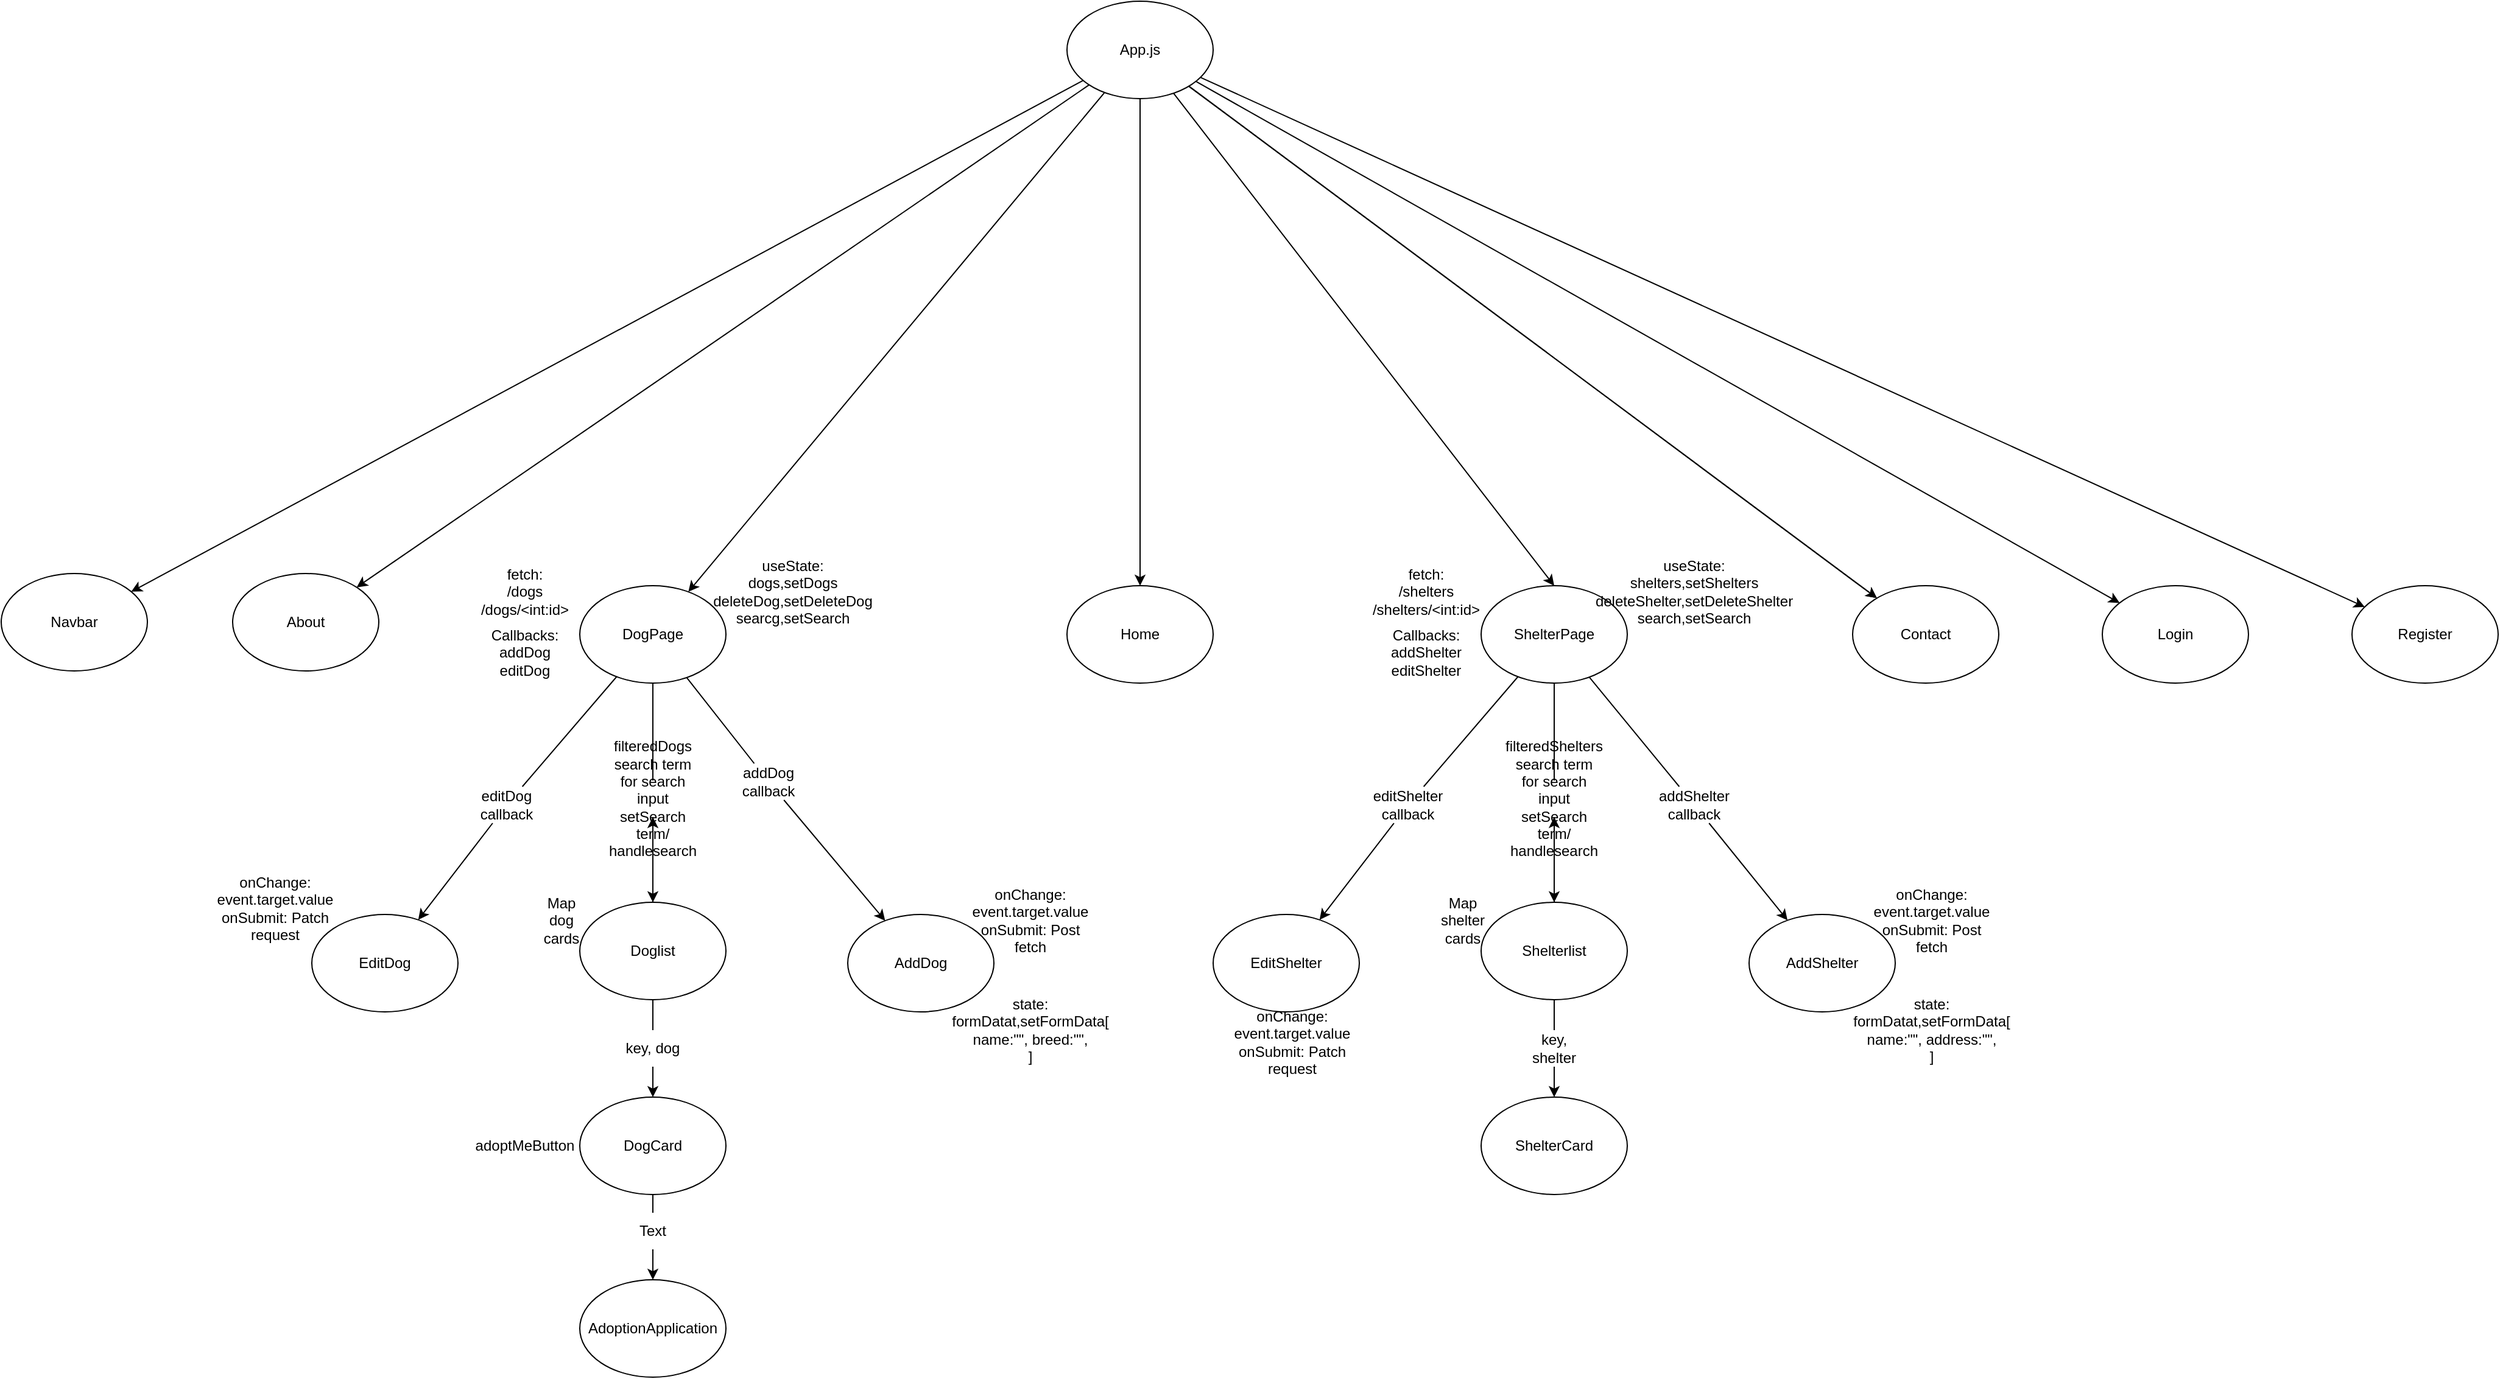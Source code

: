 <mxfile>
    <diagram id="dPHrZzhrnpa14u5o4RpN" name="Page-1">
        <mxGraphModel dx="1661" dy="525" grid="1" gridSize="10" guides="1" tooltips="1" connect="1" arrows="1" fold="1" page="1" pageScale="1" pageWidth="850" pageHeight="1100" math="0" shadow="0">
            <root>
                <mxCell id="0"/>
                <mxCell id="1" parent="0"/>
                <mxCell id="4" value="" style="edgeStyle=none;html=1;" parent="1" source="2" target="3" edge="1">
                    <mxGeometry relative="1" as="geometry"/>
                </mxCell>
                <mxCell id="62" style="edgeStyle=none;html=1;entryX=0.5;entryY=0;entryDx=0;entryDy=0;" parent="1" source="2" target="41" edge="1">
                    <mxGeometry relative="1" as="geometry"/>
                </mxCell>
                <mxCell id="66" value="" style="edgeStyle=none;html=1;" parent="1" source="2" target="65" edge="1">
                    <mxGeometry relative="1" as="geometry"/>
                </mxCell>
                <mxCell id="68" value="" style="edgeStyle=none;html=1;" parent="1" source="2" target="67" edge="1">
                    <mxGeometry relative="1" as="geometry"/>
                </mxCell>
                <mxCell id="70" value="" style="edgeStyle=none;html=1;" parent="1" source="2" target="67" edge="1">
                    <mxGeometry relative="1" as="geometry"/>
                </mxCell>
                <mxCell id="72" value="" style="edgeStyle=none;html=1;" parent="1" source="2" target="71" edge="1">
                    <mxGeometry relative="1" as="geometry"/>
                </mxCell>
                <mxCell id="74" value="" style="edgeStyle=none;html=1;" parent="1" source="2" target="73" edge="1">
                    <mxGeometry relative="1" as="geometry"/>
                </mxCell>
                <mxCell id="76" value="" style="edgeStyle=none;html=1;" parent="1" source="2" target="75" edge="1">
                    <mxGeometry relative="1" as="geometry"/>
                </mxCell>
                <mxCell id="78" value="" style="edgeStyle=none;html=1;" parent="1" source="2" target="77" edge="1">
                    <mxGeometry relative="1" as="geometry"/>
                </mxCell>
                <mxCell id="2" value="App.js" style="ellipse;whiteSpace=wrap;html=1;" parent="1" vertex="1">
                    <mxGeometry x="365" width="120" height="80" as="geometry"/>
                </mxCell>
                <mxCell id="10" value="" style="edgeStyle=none;html=1;startArrow=none;" parent="1" source="23" target="9" edge="1">
                    <mxGeometry relative="1" as="geometry"/>
                </mxCell>
                <mxCell id="16" value="" style="edgeStyle=none;html=1;startArrow=none;" parent="1" source="28" target="15" edge="1">
                    <mxGeometry relative="1" as="geometry"/>
                </mxCell>
                <mxCell id="18" value="" style="edgeStyle=none;html=1;startArrow=none;" parent="1" source="31" target="17" edge="1">
                    <mxGeometry relative="1" as="geometry"/>
                </mxCell>
                <mxCell id="3" value="DogPage" style="ellipse;whiteSpace=wrap;html=1;" parent="1" vertex="1">
                    <mxGeometry x="-35" y="480" width="120" height="80" as="geometry"/>
                </mxCell>
                <mxCell id="14" value="" style="edgeStyle=none;html=1;startArrow=none;" parent="1" source="37" target="13" edge="1">
                    <mxGeometry relative="1" as="geometry"/>
                </mxCell>
                <mxCell id="26" style="edgeStyle=none;html=1;entryX=0.5;entryY=1;entryDx=0;entryDy=0;" parent="1" source="9" target="23" edge="1">
                    <mxGeometry relative="1" as="geometry"/>
                </mxCell>
                <mxCell id="9" value="Doglist" style="ellipse;whiteSpace=wrap;html=1;" parent="1" vertex="1">
                    <mxGeometry x="-35" y="740" width="120" height="80" as="geometry"/>
                </mxCell>
                <mxCell id="79" style="edgeStyle=none;html=1;startArrow=none;" edge="1" parent="1" source="82">
                    <mxGeometry relative="1" as="geometry">
                        <mxPoint x="25" y="1050" as="targetPoint"/>
                    </mxGeometry>
                </mxCell>
                <mxCell id="13" value="DogCard" style="ellipse;whiteSpace=wrap;html=1;" parent="1" vertex="1">
                    <mxGeometry x="-35" y="900" width="120" height="80" as="geometry"/>
                </mxCell>
                <mxCell id="15" value="AddDog" style="ellipse;whiteSpace=wrap;html=1;" parent="1" vertex="1">
                    <mxGeometry x="185" y="750" width="120" height="80" as="geometry"/>
                </mxCell>
                <mxCell id="17" value="EditDog" style="ellipse;whiteSpace=wrap;html=1;" parent="1" vertex="1">
                    <mxGeometry x="-255" y="750" width="120" height="80" as="geometry"/>
                </mxCell>
                <mxCell id="19" value="useState:&lt;br&gt;dogs,setDogs&lt;br&gt;deleteDog,setDeleteDog&lt;br&gt;searcg,setSearch" style="text;html=1;strokeColor=none;fillColor=none;align=center;verticalAlign=middle;whiteSpace=wrap;rounded=0;" parent="1" vertex="1">
                    <mxGeometry x="95" y="470" width="90" height="30" as="geometry"/>
                </mxCell>
                <mxCell id="20" value="fetch:&lt;br&gt;/dogs&lt;br&gt;/dogs/&amp;lt;int:id&amp;gt;" style="text;html=1;strokeColor=none;fillColor=none;align=center;verticalAlign=middle;whiteSpace=wrap;rounded=0;" parent="1" vertex="1">
                    <mxGeometry x="-125" y="470" width="90" height="30" as="geometry"/>
                </mxCell>
                <mxCell id="21" value="Callbacks:&lt;br&gt;addDog&lt;br&gt;editDog" style="text;html=1;strokeColor=none;fillColor=none;align=center;verticalAlign=middle;whiteSpace=wrap;rounded=0;" parent="1" vertex="1">
                    <mxGeometry x="-125" y="520" width="90" height="30" as="geometry"/>
                </mxCell>
                <mxCell id="22" value="" style="edgeStyle=none;html=1;endArrow=none;" parent="1" source="3" target="23" edge="1">
                    <mxGeometry relative="1" as="geometry">
                        <mxPoint x="25" y="560" as="sourcePoint"/>
                        <mxPoint x="25" y="650" as="targetPoint"/>
                    </mxGeometry>
                </mxCell>
                <mxCell id="23" value="filteredDogs&lt;br&gt;search term for search input&lt;br&gt;setSearch term/ handlesearch" style="text;html=1;strokeColor=none;fillColor=none;align=center;verticalAlign=middle;whiteSpace=wrap;rounded=0;" parent="1" vertex="1">
                    <mxGeometry x="-5" y="640" width="60" height="30" as="geometry"/>
                </mxCell>
                <mxCell id="27" value="" style="edgeStyle=none;html=1;endArrow=none;" parent="1" source="3" target="28" edge="1">
                    <mxGeometry relative="1" as="geometry">
                        <mxPoint x="53.666" y="555.139" as="sourcePoint"/>
                        <mxPoint x="216.297" y="754.874" as="targetPoint"/>
                    </mxGeometry>
                </mxCell>
                <mxCell id="28" value="addDog callback" style="text;html=1;strokeColor=none;fillColor=none;align=center;verticalAlign=middle;whiteSpace=wrap;rounded=0;" parent="1" vertex="1">
                    <mxGeometry x="90" y="626" width="60" height="30" as="geometry"/>
                </mxCell>
                <mxCell id="30" value="" style="edgeStyle=none;html=1;endArrow=none;" parent="1" source="3" target="31" edge="1">
                    <mxGeometry relative="1" as="geometry">
                        <mxPoint x="-3.554" y="555.18" as="sourcePoint"/>
                        <mxPoint x="-166.317" y="754.867" as="targetPoint"/>
                    </mxGeometry>
                </mxCell>
                <mxCell id="31" value="editDog&lt;br&gt;callback" style="text;html=1;strokeColor=none;fillColor=none;align=center;verticalAlign=middle;whiteSpace=wrap;rounded=0;" parent="1" vertex="1">
                    <mxGeometry x="-125" y="645" width="60" height="30" as="geometry"/>
                </mxCell>
                <mxCell id="32" value="onChange:&lt;br&gt;event.target.value onSubmit: Post fetch" style="text;html=1;strokeColor=none;fillColor=none;align=center;verticalAlign=middle;whiteSpace=wrap;rounded=0;" parent="1" vertex="1">
                    <mxGeometry x="305" y="740" width="60" height="30" as="geometry"/>
                </mxCell>
                <mxCell id="33" value="state:&lt;br&gt;formDatat,setFormData[&lt;br&gt;name:&quot;&quot;, breed:&quot;&quot;,&lt;br&gt;]" style="text;html=1;strokeColor=none;fillColor=none;align=center;verticalAlign=middle;whiteSpace=wrap;rounded=0;" parent="1" vertex="1">
                    <mxGeometry x="305" y="830" width="60" height="30" as="geometry"/>
                </mxCell>
                <mxCell id="34" value="onChange:&lt;br&gt;event.target.value onSubmit: Patch request" style="text;html=1;strokeColor=none;fillColor=none;align=center;verticalAlign=middle;whiteSpace=wrap;rounded=0;" parent="1" vertex="1">
                    <mxGeometry x="-315" y="730" width="60" height="30" as="geometry"/>
                </mxCell>
                <mxCell id="35" value="Map dog cards" style="text;html=1;strokeColor=none;fillColor=none;align=center;verticalAlign=middle;whiteSpace=wrap;rounded=0;" parent="1" vertex="1">
                    <mxGeometry x="-65" y="740" width="30" height="30" as="geometry"/>
                </mxCell>
                <mxCell id="36" value="" style="edgeStyle=none;html=1;endArrow=none;" parent="1" source="9" target="37" edge="1">
                    <mxGeometry relative="1" as="geometry">
                        <mxPoint x="25" y="830" as="sourcePoint"/>
                        <mxPoint x="25" y="900" as="targetPoint"/>
                    </mxGeometry>
                </mxCell>
                <mxCell id="37" value="key, dog" style="text;html=1;strokeColor=none;fillColor=none;align=center;verticalAlign=middle;whiteSpace=wrap;rounded=0;" parent="1" vertex="1">
                    <mxGeometry x="-5" y="845" width="60" height="30" as="geometry"/>
                </mxCell>
                <mxCell id="38" value="" style="edgeStyle=none;html=1;startArrow=none;" parent="1" source="52" target="44" edge="1">
                    <mxGeometry relative="1" as="geometry"/>
                </mxCell>
                <mxCell id="39" value="" style="edgeStyle=none;html=1;startArrow=none;" parent="1" source="54" target="46" edge="1">
                    <mxGeometry relative="1" as="geometry"/>
                </mxCell>
                <mxCell id="40" value="" style="edgeStyle=none;html=1;startArrow=none;" parent="1" source="56" target="47" edge="1">
                    <mxGeometry relative="1" as="geometry"/>
                </mxCell>
                <mxCell id="41" value="ShelterPage" style="ellipse;whiteSpace=wrap;html=1;" parent="1" vertex="1">
                    <mxGeometry x="705" y="480" width="120" height="80" as="geometry"/>
                </mxCell>
                <mxCell id="42" value="" style="edgeStyle=none;html=1;startArrow=none;" parent="1" source="61" target="45" edge="1">
                    <mxGeometry relative="1" as="geometry"/>
                </mxCell>
                <mxCell id="43" style="edgeStyle=none;html=1;entryX=0.5;entryY=1;entryDx=0;entryDy=0;" parent="1" source="44" target="52" edge="1">
                    <mxGeometry relative="1" as="geometry"/>
                </mxCell>
                <mxCell id="44" value="Shelterlist" style="ellipse;whiteSpace=wrap;html=1;" parent="1" vertex="1">
                    <mxGeometry x="705" y="740" width="120" height="80" as="geometry"/>
                </mxCell>
                <mxCell id="45" value="ShelterCard" style="ellipse;whiteSpace=wrap;html=1;" parent="1" vertex="1">
                    <mxGeometry x="705" y="900" width="120" height="80" as="geometry"/>
                </mxCell>
                <mxCell id="46" value="AddShelter" style="ellipse;whiteSpace=wrap;html=1;" parent="1" vertex="1">
                    <mxGeometry x="925" y="750" width="120" height="80" as="geometry"/>
                </mxCell>
                <mxCell id="47" value="EditShelter" style="ellipse;whiteSpace=wrap;html=1;" parent="1" vertex="1">
                    <mxGeometry x="485" y="750" width="120" height="80" as="geometry"/>
                </mxCell>
                <mxCell id="48" value="useState:&lt;br&gt;shelters,setShelters&lt;br&gt;deleteShelter,setDeleteShelter&lt;br&gt;search,setSearch" style="text;html=1;strokeColor=none;fillColor=none;align=center;verticalAlign=middle;whiteSpace=wrap;rounded=0;" parent="1" vertex="1">
                    <mxGeometry x="835" y="470" width="90" height="30" as="geometry"/>
                </mxCell>
                <mxCell id="49" value="fetch:&lt;br&gt;/shelters&lt;br&gt;/shelters/&amp;lt;int:id&amp;gt;" style="text;html=1;strokeColor=none;fillColor=none;align=center;verticalAlign=middle;whiteSpace=wrap;rounded=0;" parent="1" vertex="1">
                    <mxGeometry x="615" y="470" width="90" height="30" as="geometry"/>
                </mxCell>
                <mxCell id="50" value="Callbacks:&lt;br&gt;addShelter&lt;br&gt;editShelter" style="text;html=1;strokeColor=none;fillColor=none;align=center;verticalAlign=middle;whiteSpace=wrap;rounded=0;" parent="1" vertex="1">
                    <mxGeometry x="615" y="520" width="90" height="30" as="geometry"/>
                </mxCell>
                <mxCell id="51" value="" style="edgeStyle=none;html=1;endArrow=none;" parent="1" source="41" target="52" edge="1">
                    <mxGeometry relative="1" as="geometry">
                        <mxPoint x="765" y="560" as="sourcePoint"/>
                        <mxPoint x="765" y="650" as="targetPoint"/>
                    </mxGeometry>
                </mxCell>
                <mxCell id="52" value="filteredShelters&lt;br&gt;search term for search input&lt;br&gt;setSearch term/ handlesearch" style="text;html=1;strokeColor=none;fillColor=none;align=center;verticalAlign=middle;whiteSpace=wrap;rounded=0;" parent="1" vertex="1">
                    <mxGeometry x="735" y="640" width="60" height="30" as="geometry"/>
                </mxCell>
                <mxCell id="53" value="" style="edgeStyle=none;html=1;endArrow=none;" parent="1" source="41" target="54" edge="1">
                    <mxGeometry relative="1" as="geometry">
                        <mxPoint x="793.666" y="555.139" as="sourcePoint"/>
                        <mxPoint x="956.297" y="754.874" as="targetPoint"/>
                    </mxGeometry>
                </mxCell>
                <mxCell id="54" value="addShelter callback" style="text;html=1;strokeColor=none;fillColor=none;align=center;verticalAlign=middle;whiteSpace=wrap;rounded=0;" parent="1" vertex="1">
                    <mxGeometry x="850" y="645" width="60" height="30" as="geometry"/>
                </mxCell>
                <mxCell id="55" value="" style="edgeStyle=none;html=1;endArrow=none;" parent="1" source="41" target="56" edge="1">
                    <mxGeometry relative="1" as="geometry">
                        <mxPoint x="736.446" y="555.18" as="sourcePoint"/>
                        <mxPoint x="573.683" y="754.867" as="targetPoint"/>
                    </mxGeometry>
                </mxCell>
                <mxCell id="56" value="editShelter&lt;br&gt;callback" style="text;html=1;strokeColor=none;fillColor=none;align=center;verticalAlign=middle;whiteSpace=wrap;rounded=0;" parent="1" vertex="1">
                    <mxGeometry x="615" y="645" width="60" height="30" as="geometry"/>
                </mxCell>
                <mxCell id="57" value="onChange:&lt;br&gt;event.target.value onSubmit: Post fetch" style="text;html=1;strokeColor=none;fillColor=none;align=center;verticalAlign=middle;whiteSpace=wrap;rounded=0;" parent="1" vertex="1">
                    <mxGeometry x="1045" y="740" width="60" height="30" as="geometry"/>
                </mxCell>
                <mxCell id="58" value="state:&lt;br&gt;formDatat,setFormData[&lt;br&gt;name:&quot;&quot;, address:&quot;&quot;,&lt;br&gt;]" style="text;html=1;strokeColor=none;fillColor=none;align=center;verticalAlign=middle;whiteSpace=wrap;rounded=0;" parent="1" vertex="1">
                    <mxGeometry x="1045" y="830" width="60" height="30" as="geometry"/>
                </mxCell>
                <mxCell id="59" value="Map shelter cards" style="text;html=1;strokeColor=none;fillColor=none;align=center;verticalAlign=middle;whiteSpace=wrap;rounded=0;" parent="1" vertex="1">
                    <mxGeometry x="675" y="740" width="30" height="30" as="geometry"/>
                </mxCell>
                <mxCell id="60" value="" style="edgeStyle=none;html=1;endArrow=none;" parent="1" source="44" target="61" edge="1">
                    <mxGeometry relative="1" as="geometry">
                        <mxPoint x="765" y="830" as="sourcePoint"/>
                        <mxPoint x="765" y="900" as="targetPoint"/>
                    </mxGeometry>
                </mxCell>
                <mxCell id="61" value="key, shelter" style="text;html=1;strokeColor=none;fillColor=none;align=center;verticalAlign=middle;whiteSpace=wrap;rounded=0;" parent="1" vertex="1">
                    <mxGeometry x="735" y="845" width="60" height="30" as="geometry"/>
                </mxCell>
                <mxCell id="63" value="onChange:&lt;br&gt;event.target.value onSubmit: Patch request" style="text;html=1;strokeColor=none;fillColor=none;align=center;verticalAlign=middle;whiteSpace=wrap;rounded=0;" parent="1" vertex="1">
                    <mxGeometry x="520" y="840" width="60" height="30" as="geometry"/>
                </mxCell>
                <mxCell id="65" value="About" style="ellipse;whiteSpace=wrap;html=1;" parent="1" vertex="1">
                    <mxGeometry x="-320" y="470" width="120" height="80" as="geometry"/>
                </mxCell>
                <mxCell id="67" value="Contact" style="ellipse;whiteSpace=wrap;html=1;" parent="1" vertex="1">
                    <mxGeometry x="1010" y="480" width="120" height="80" as="geometry"/>
                </mxCell>
                <mxCell id="71" value="Navbar" style="ellipse;whiteSpace=wrap;html=1;" parent="1" vertex="1">
                    <mxGeometry x="-510" y="470" width="120" height="80" as="geometry"/>
                </mxCell>
                <mxCell id="73" value="Login" style="ellipse;whiteSpace=wrap;html=1;" parent="1" vertex="1">
                    <mxGeometry x="1215" y="480" width="120" height="80" as="geometry"/>
                </mxCell>
                <mxCell id="75" value="Register" style="ellipse;whiteSpace=wrap;html=1;" parent="1" vertex="1">
                    <mxGeometry x="1420" y="480" width="120" height="80" as="geometry"/>
                </mxCell>
                <mxCell id="77" value="Home" style="ellipse;whiteSpace=wrap;html=1;" parent="1" vertex="1">
                    <mxGeometry x="365" y="480" width="120" height="80" as="geometry"/>
                </mxCell>
                <mxCell id="80" value="AdoptionApplication" style="ellipse;whiteSpace=wrap;html=1;" vertex="1" parent="1">
                    <mxGeometry x="-35" y="1050" width="120" height="80" as="geometry"/>
                </mxCell>
                <mxCell id="81" value="" style="edgeStyle=none;html=1;endArrow=none;" edge="1" parent="1" source="13" target="82">
                    <mxGeometry relative="1" as="geometry">
                        <mxPoint x="25" y="1050" as="targetPoint"/>
                        <mxPoint x="25" y="980" as="sourcePoint"/>
                    </mxGeometry>
                </mxCell>
                <mxCell id="82" value="Text" style="text;html=1;strokeColor=none;fillColor=none;align=center;verticalAlign=middle;whiteSpace=wrap;rounded=0;" vertex="1" parent="1">
                    <mxGeometry x="-5" y="995" width="60" height="30" as="geometry"/>
                </mxCell>
                <mxCell id="83" value="adoptMeButton&lt;br&gt;" style="text;html=1;strokeColor=none;fillColor=none;align=center;verticalAlign=middle;whiteSpace=wrap;rounded=0;" vertex="1" parent="1">
                    <mxGeometry x="-110" y="925" width="60" height="30" as="geometry"/>
                </mxCell>
            </root>
        </mxGraphModel>
    </diagram>
</mxfile>